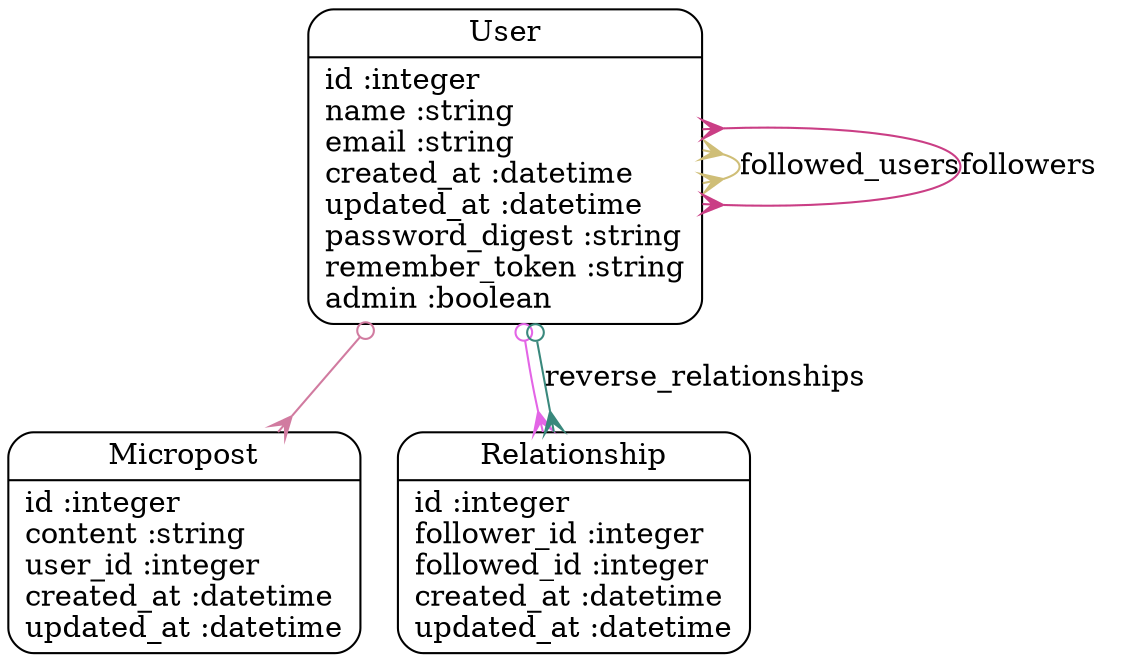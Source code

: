 digraph models_diagram {
	graph[overlap=false, splines=true]
	"Micropost" [shape=Mrecord, label="{Micropost|id :integer\lcontent :string\luser_id :integer\lcreated_at :datetime\lupdated_at :datetime\l}"]
	"Relationship" [shape=Mrecord, label="{Relationship|id :integer\lfollower_id :integer\lfollowed_id :integer\lcreated_at :datetime\lupdated_at :datetime\l}"]
	"User" [shape=Mrecord, label="{User|id :integer\lname :string\lemail :string\lcreated_at :datetime\lupdated_at :datetime\lpassword_digest :string\lremember_token :string\ladmin :boolean\l}"]
	"User" -> "Micropost" [arrowtail=odot, arrowhead=crow, dir=both color="#D17BA0"]
	"User" -> "Relationship" [arrowtail=odot, arrowhead=crow, dir=both color="#E365E6"]
	"User" -> "User" [label="followed_users", arrowtail=crow, arrowhead=crow, dir=both color="#CFBE77"]
	"User" -> "Relationship" [label="reverse_relationships", arrowtail=odot, arrowhead=crow, dir=both color="#39887C"]
	"User" -> "User" [label="followers", arrowtail=crow, arrowhead=crow, dir=both color="#CA3E85"]
}
